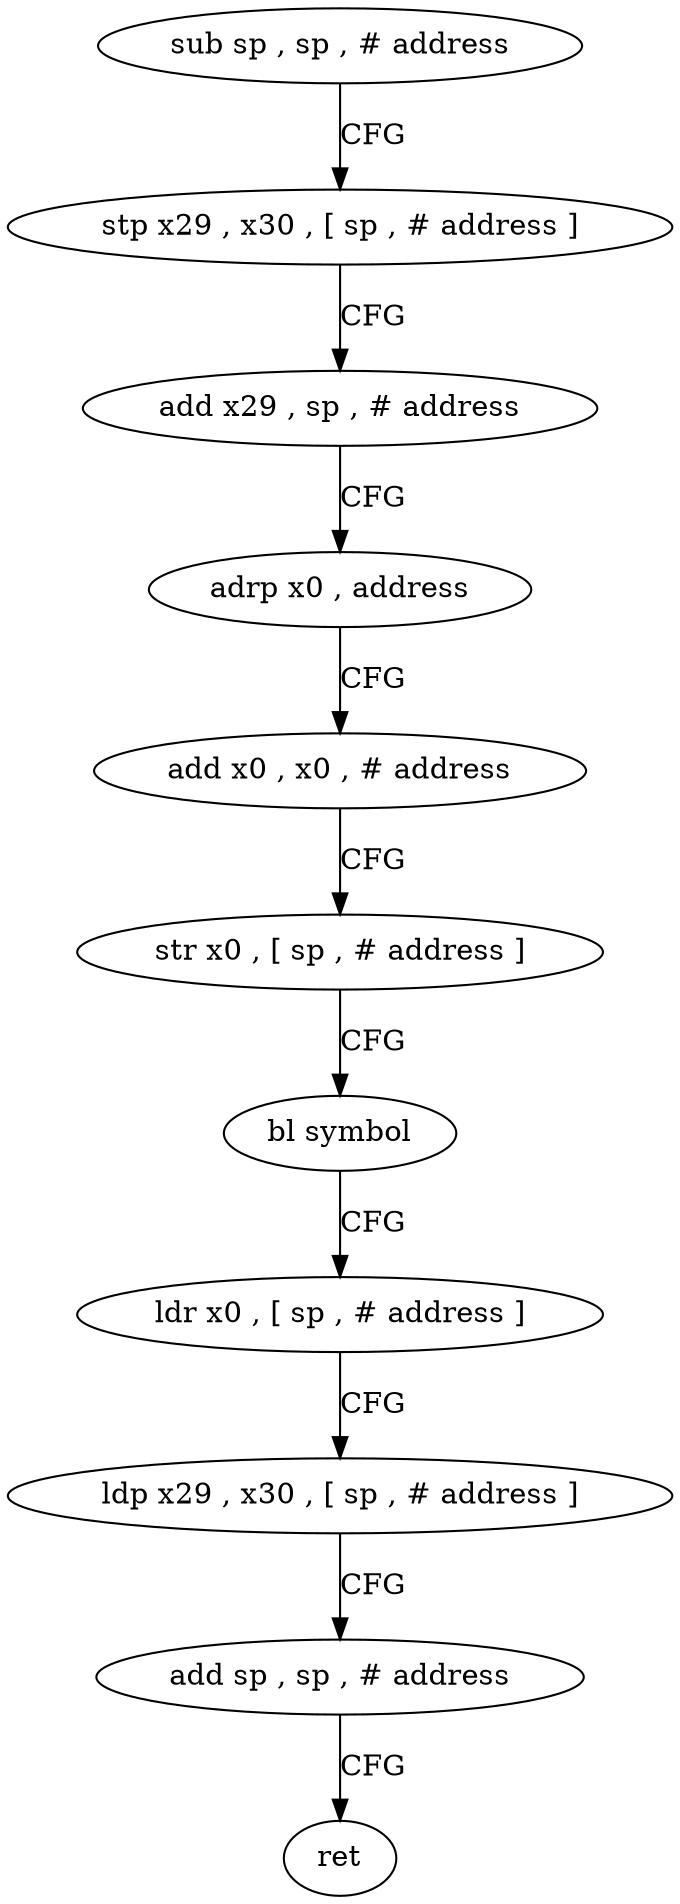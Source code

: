 digraph "func" {
"228140" [label = "sub sp , sp , # address" ]
"228144" [label = "stp x29 , x30 , [ sp , # address ]" ]
"228148" [label = "add x29 , sp , # address" ]
"228152" [label = "adrp x0 , address" ]
"228156" [label = "add x0 , x0 , # address" ]
"228160" [label = "str x0 , [ sp , # address ]" ]
"228164" [label = "bl symbol" ]
"228168" [label = "ldr x0 , [ sp , # address ]" ]
"228172" [label = "ldp x29 , x30 , [ sp , # address ]" ]
"228176" [label = "add sp , sp , # address" ]
"228180" [label = "ret" ]
"228140" -> "228144" [ label = "CFG" ]
"228144" -> "228148" [ label = "CFG" ]
"228148" -> "228152" [ label = "CFG" ]
"228152" -> "228156" [ label = "CFG" ]
"228156" -> "228160" [ label = "CFG" ]
"228160" -> "228164" [ label = "CFG" ]
"228164" -> "228168" [ label = "CFG" ]
"228168" -> "228172" [ label = "CFG" ]
"228172" -> "228176" [ label = "CFG" ]
"228176" -> "228180" [ label = "CFG" ]
}
